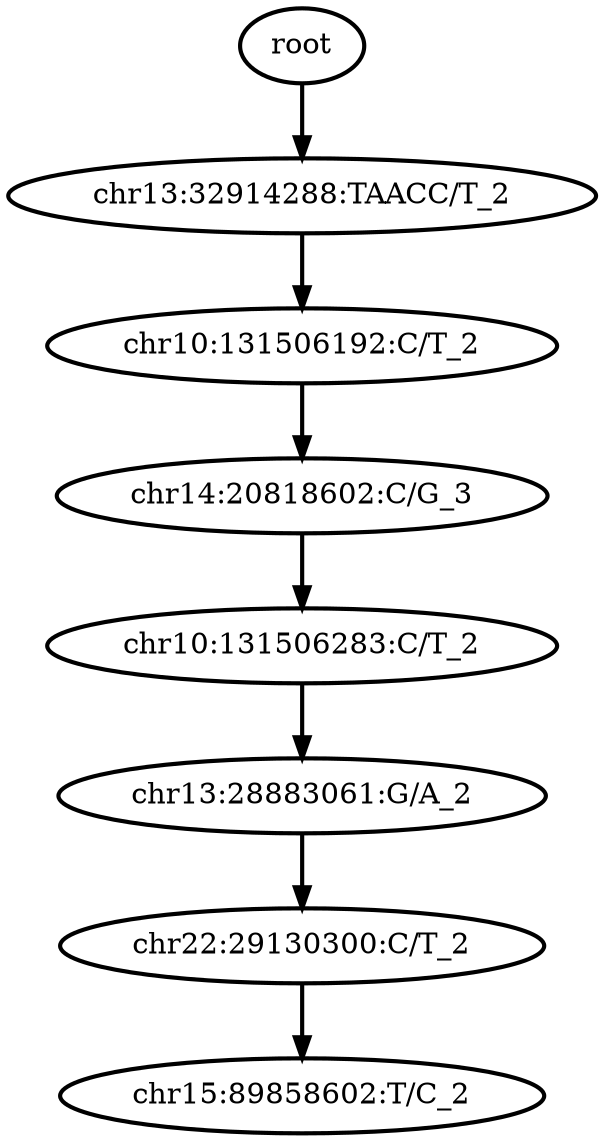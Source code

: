 digraph N {
	overlap="false"
	rankdir="TB"
	0 [label="root", style="bold"];
	1 [label="chr13:32914288:TAACC/T_2", style="bold"];
	2 [label="chr10:131506192:C/T_2", style="bold"];
	3 [label="chr14:20818602:C/G_3", style="bold"];
	4 [label="chr10:131506283:C/T_2", style="bold"];
	5 [label="chr13:28883061:G/A_2", style="bold"];
	6 [label="chr22:29130300:C/T_2", style="bold"];
	7 [label="chr15:89858602:T/C_2", style="bold"];
	0 -> 1 [style="bold"];
	1 -> 2 [style="bold"];
	2 -> 3 [style="bold"];
	3 -> 4 [style="bold"];
	4 -> 5 [style="bold"];
	5 -> 6 [style="bold"];
	6 -> 7 [style="bold"];
}